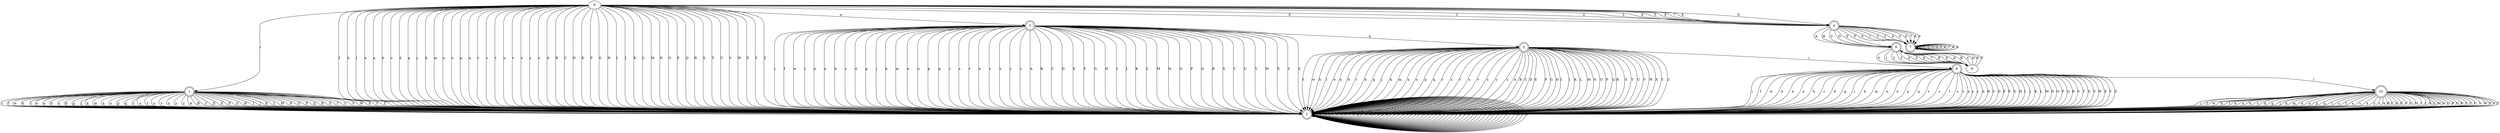 digraph Automata {
	0 [label=0]
	0 -> 1 [label=i]
	0 -> 2 [label=f]
	0 -> 3 [label=w]
	0 -> 2 [label=h]
	0 -> 2 [label=l]
	0 -> 2 [label=e]
	0 -> 2 [label=a]
	0 -> 2 [label=b]
	0 -> 2 [label=c]
	0 -> 2 [label=d]
	0 -> 2 [label=g]
	0 -> 2 [label=j]
	0 -> 2 [label=k]
	0 -> 2 [label=m]
	0 -> 2 [label=n]
	0 -> 2 [label=o]
	0 -> 2 [label=p]
	0 -> 2 [label=q]
	0 -> 2 [label=r]
	0 -> 2 [label=s]
	0 -> 2 [label=t]
	0 -> 2 [label=u]
	0 -> 2 [label=v]
	0 -> 2 [label=x]
	0 -> 2 [label=y]
	0 -> 2 [label=z]
	0 -> 2 [label=A]
	0 -> 2 [label=B]
	0 -> 2 [label=C]
	0 -> 2 [label=D]
	0 -> 2 [label=E]
	0 -> 2 [label=F]
	0 -> 2 [label=G]
	0 -> 2 [label=H]
	0 -> 2 [label=I]
	0 -> 2 [label=J]
	0 -> 2 [label=K]
	0 -> 2 [label=L]
	0 -> 2 [label=M]
	0 -> 2 [label=N]
	0 -> 2 [label=O]
	0 -> 2 [label=P]
	0 -> 2 [label=Q]
	0 -> 2 [label=R]
	0 -> 2 [label=S]
	0 -> 2 [label=T]
	0 -> 2 [label=U]
	0 -> 2 [label=V]
	0 -> 2 [label=W]
	0 -> 2 [label=X]
	0 -> 2 [label=Y]
	0 -> 2 [label=Z]
	0 -> 4 [label=0]
	0 -> 4 [label=1]
	0 -> 4 [label=2]
	0 -> 4 [label=3]
	0 -> 4 [label=4]
	0 -> 4 [label=5]
	0 -> 4 [label=6]
	0 -> 4 [label=7]
	0 -> 4 [label=8]
	0 -> 4 [label=9]
	1 [label=1 shape=doublecircle]
	1 -> 2 [label=i]
	1 -> 2 [label=f]
	1 -> 2 [label=w]
	1 -> 2 [label=h]
	1 -> 2 [label=l]
	1 -> 2 [label=e]
	1 -> 2 [label=a]
	1 -> 2 [label=b]
	1 -> 2 [label=c]
	1 -> 2 [label=d]
	1 -> 2 [label=g]
	1 -> 2 [label=j]
	1 -> 2 [label=k]
	1 -> 2 [label=m]
	1 -> 2 [label=n]
	1 -> 2 [label=o]
	1 -> 2 [label=p]
	1 -> 2 [label=q]
	1 -> 2 [label=r]
	1 -> 2 [label=s]
	1 -> 2 [label=t]
	1 -> 2 [label=u]
	1 -> 2 [label=v]
	1 -> 2 [label=x]
	1 -> 2 [label=y]
	1 -> 2 [label=z]
	1 -> 2 [label=A]
	1 -> 2 [label=B]
	1 -> 2 [label=C]
	1 -> 2 [label=D]
	1 -> 2 [label=E]
	1 -> 2 [label=F]
	1 -> 2 [label=G]
	1 -> 2 [label=H]
	1 -> 2 [label=I]
	1 -> 2 [label=J]
	1 -> 2 [label=K]
	1 -> 2 [label=L]
	1 -> 2 [label=M]
	1 -> 2 [label=N]
	1 -> 2 [label=O]
	1 -> 2 [label=P]
	1 -> 2 [label=Q]
	1 -> 2 [label=R]
	1 -> 2 [label=S]
	1 -> 2 [label=T]
	1 -> 2 [label=U]
	1 -> 2 [label=V]
	1 -> 2 [label=W]
	1 -> 2 [label=X]
	1 -> 2 [label=Y]
	1 -> 2 [label=Z]
	2 [label=2 shape=doublecircle]
	2 -> 2 [label=i]
	2 -> 2 [label=f]
	2 -> 2 [label=w]
	2 -> 2 [label=h]
	2 -> 2 [label=l]
	2 -> 2 [label=e]
	2 -> 2 [label=a]
	2 -> 2 [label=b]
	2 -> 2 [label=c]
	2 -> 2 [label=d]
	2 -> 2 [label=g]
	2 -> 2 [label=j]
	2 -> 2 [label=k]
	2 -> 2 [label=m]
	2 -> 2 [label=n]
	2 -> 2 [label=o]
	2 -> 2 [label=p]
	2 -> 2 [label=q]
	2 -> 2 [label=r]
	2 -> 2 [label=s]
	2 -> 2 [label=t]
	2 -> 2 [label=u]
	2 -> 2 [label=v]
	2 -> 2 [label=x]
	2 -> 2 [label=y]
	2 -> 2 [label=z]
	2 -> 2 [label=A]
	2 -> 2 [label=B]
	2 -> 2 [label=C]
	2 -> 2 [label=D]
	2 -> 2 [label=E]
	2 -> 2 [label=F]
	2 -> 2 [label=G]
	2 -> 2 [label=H]
	2 -> 2 [label=I]
	2 -> 2 [label=J]
	2 -> 2 [label=K]
	2 -> 2 [label=L]
	2 -> 2 [label=M]
	2 -> 2 [label=N]
	2 -> 2 [label=O]
	2 -> 2 [label=P]
	2 -> 2 [label=Q]
	2 -> 2 [label=R]
	2 -> 2 [label=S]
	2 -> 2 [label=T]
	2 -> 2 [label=U]
	2 -> 2 [label=V]
	2 -> 2 [label=W]
	2 -> 2 [label=X]
	2 -> 2 [label=Y]
	2 -> 2 [label=Z]
	3 [label=3 shape=doublecircle]
	3 -> 2 [label=i]
	3 -> 2 [label=f]
	3 -> 2 [label=w]
	3 -> 5 [label=h]
	3 -> 2 [label=l]
	3 -> 2 [label=e]
	3 -> 2 [label=a]
	3 -> 2 [label=b]
	3 -> 2 [label=c]
	3 -> 2 [label=d]
	3 -> 2 [label=g]
	3 -> 2 [label=j]
	3 -> 2 [label=k]
	3 -> 2 [label=m]
	3 -> 2 [label=n]
	3 -> 2 [label=o]
	3 -> 2 [label=p]
	3 -> 2 [label=q]
	3 -> 2 [label=r]
	3 -> 2 [label=s]
	3 -> 2 [label=t]
	3 -> 2 [label=u]
	3 -> 2 [label=v]
	3 -> 2 [label=x]
	3 -> 2 [label=y]
	3 -> 2 [label=z]
	3 -> 2 [label=A]
	3 -> 2 [label=B]
	3 -> 2 [label=C]
	3 -> 2 [label=D]
	3 -> 2 [label=E]
	3 -> 2 [label=F]
	3 -> 2 [label=G]
	3 -> 2 [label=H]
	3 -> 2 [label=I]
	3 -> 2 [label=J]
	3 -> 2 [label=K]
	3 -> 2 [label=L]
	3 -> 2 [label=M]
	3 -> 2 [label=N]
	3 -> 2 [label=O]
	3 -> 2 [label=P]
	3 -> 2 [label=Q]
	3 -> 2 [label=R]
	3 -> 2 [label=S]
	3 -> 2 [label=T]
	3 -> 2 [label=U]
	3 -> 2 [label=V]
	3 -> 2 [label=W]
	3 -> 2 [label=X]
	3 -> 2 [label=Y]
	3 -> 2 [label=Z]
	4 [label=4 shape=doublecircle]
	4 -> 6 [label=A]
	4 -> 6 [label=B]
	4 -> 6 [label=C]
	4 -> 6 [label=D]
	4 -> 6 [label=E]
	4 -> 6 [label=F]
	4 -> 7 [label=0]
	4 -> 7 [label=1]
	4 -> 7 [label=2]
	4 -> 7 [label=3]
	4 -> 7 [label=4]
	4 -> 7 [label=5]
	4 -> 7 [label=6]
	4 -> 7 [label=7]
	4 -> 7 [label=8]
	4 -> 7 [label=9]
	5 [label=5 shape=doublecircle]
	5 -> 8 [label=i]
	5 -> 2 [label=f]
	5 -> 2 [label=w]
	5 -> 2 [label=h]
	5 -> 2 [label=l]
	5 -> 2 [label=e]
	5 -> 2 [label=a]
	5 -> 2 [label=b]
	5 -> 2 [label=c]
	5 -> 2 [label=d]
	5 -> 2 [label=g]
	5 -> 2 [label=j]
	5 -> 2 [label=k]
	5 -> 2 [label=m]
	5 -> 2 [label=n]
	5 -> 2 [label=o]
	5 -> 2 [label=p]
	5 -> 2 [label=q]
	5 -> 2 [label=r]
	5 -> 2 [label=s]
	5 -> 2 [label=t]
	5 -> 2 [label=u]
	5 -> 2 [label=v]
	5 -> 2 [label=x]
	5 -> 2 [label=y]
	5 -> 2 [label=z]
	5 -> 2 [label=A]
	5 -> 2 [label=B]
	5 -> 2 [label=C]
	5 -> 2 [label=D]
	5 -> 2 [label=E]
	5 -> 2 [label=F]
	5 -> 2 [label=G]
	5 -> 2 [label=H]
	5 -> 2 [label=I]
	5 -> 2 [label=J]
	5 -> 2 [label=K]
	5 -> 2 [label=L]
	5 -> 2 [label=M]
	5 -> 2 [label=N]
	5 -> 2 [label=O]
	5 -> 2 [label=P]
	5 -> 2 [label=Q]
	5 -> 2 [label=R]
	5 -> 2 [label=S]
	5 -> 2 [label=T]
	5 -> 2 [label=U]
	5 -> 2 [label=V]
	5 -> 2 [label=W]
	5 -> 2 [label=X]
	5 -> 2 [label=Y]
	5 -> 2 [label=Z]
	6 [label=6 shape=doublecircle]
	6 -> 9 [label=0]
	6 -> 9 [label=1]
	6 -> 9 [label=2]
	6 -> 9 [label=3]
	6 -> 9 [label=4]
	6 -> 9 [label=5]
	6 -> 9 [label=6]
	6 -> 9 [label=7]
	6 -> 9 [label=8]
	6 -> 9 [label=9]
	7 [label=7 shape=doublecircle]
	7 -> 7 [label=0]
	7 -> 7 [label=1]
	7 -> 7 [label=2]
	7 -> 7 [label=3]
	7 -> 7 [label=4]
	7 -> 7 [label=5]
	7 -> 7 [label=6]
	7 -> 7 [label=7]
	7 -> 7 [label=8]
	7 -> 7 [label=9]
	8 [label=8 shape=doublecircle]
	8 -> 2 [label=i]
	8 -> 2 [label=f]
	8 -> 2 [label=w]
	8 -> 2 [label=h]
	8 -> 10 [label=l]
	8 -> 2 [label=e]
	8 -> 2 [label=a]
	8 -> 2 [label=b]
	8 -> 2 [label=c]
	8 -> 2 [label=d]
	8 -> 2 [label=g]
	8 -> 2 [label=j]
	8 -> 2 [label=k]
	8 -> 2 [label=m]
	8 -> 2 [label=n]
	8 -> 2 [label=o]
	8 -> 2 [label=p]
	8 -> 2 [label=q]
	8 -> 2 [label=r]
	8 -> 2 [label=s]
	8 -> 2 [label=t]
	8 -> 2 [label=u]
	8 -> 2 [label=v]
	8 -> 2 [label=x]
	8 -> 2 [label=y]
	8 -> 2 [label=z]
	8 -> 2 [label=A]
	8 -> 2 [label=B]
	8 -> 2 [label=C]
	8 -> 2 [label=D]
	8 -> 2 [label=E]
	8 -> 2 [label=F]
	8 -> 2 [label=G]
	8 -> 2 [label=H]
	8 -> 2 [label=I]
	8 -> 2 [label=J]
	8 -> 2 [label=K]
	8 -> 2 [label=L]
	8 -> 2 [label=M]
	8 -> 2 [label=N]
	8 -> 2 [label=O]
	8 -> 2 [label=P]
	8 -> 2 [label=Q]
	8 -> 2 [label=R]
	8 -> 2 [label=S]
	8 -> 2 [label=T]
	8 -> 2 [label=U]
	8 -> 2 [label=V]
	8 -> 2 [label=W]
	8 -> 2 [label=X]
	8 -> 2 [label=Y]
	8 -> 2 [label=Z]
	9 [label=9]
	9 -> 6 [label=A]
	9 -> 6 [label=B]
	9 -> 6 [label=C]
	9 -> 6 [label=D]
	9 -> 6 [label=E]
	9 -> 6 [label=F]
	10 [label=10 shape=doublecircle]
	10 -> 2 [label=i]
	10 -> 2 [label=f]
	10 -> 2 [label=w]
	10 -> 2 [label=h]
	10 -> 2 [label=l]
	10 -> 2 [label=e]
	10 -> 2 [label=a]
	10 -> 2 [label=b]
	10 -> 2 [label=c]
	10 -> 2 [label=d]
	10 -> 2 [label=g]
	10 -> 2 [label=j]
	10 -> 2 [label=k]
	10 -> 2 [label=m]
	10 -> 2 [label=n]
	10 -> 2 [label=o]
	10 -> 2 [label=p]
	10 -> 2 [label=q]
	10 -> 2 [label=r]
	10 -> 2 [label=s]
	10 -> 2 [label=t]
	10 -> 2 [label=u]
	10 -> 2 [label=v]
	10 -> 2 [label=x]
	10 -> 2 [label=y]
	10 -> 2 [label=z]
	10 -> 2 [label=A]
	10 -> 2 [label=B]
	10 -> 2 [label=C]
	10 -> 2 [label=D]
	10 -> 2 [label=E]
	10 -> 2 [label=F]
	10 -> 2 [label=G]
	10 -> 2 [label=H]
	10 -> 2 [label=I]
	10 -> 2 [label=J]
	10 -> 2 [label=K]
	10 -> 2 [label=L]
	10 -> 2 [label=M]
	10 -> 2 [label=N]
	10 -> 2 [label=O]
	10 -> 2 [label=P]
	10 -> 2 [label=Q]
	10 -> 2 [label=R]
	10 -> 2 [label=S]
	10 -> 2 [label=T]
	10 -> 2 [label=U]
	10 -> 2 [label=V]
	10 -> 2 [label=W]
	10 -> 2 [label=X]
	10 -> 2 [label=Y]
	10 -> 2 [label=Z]
}
